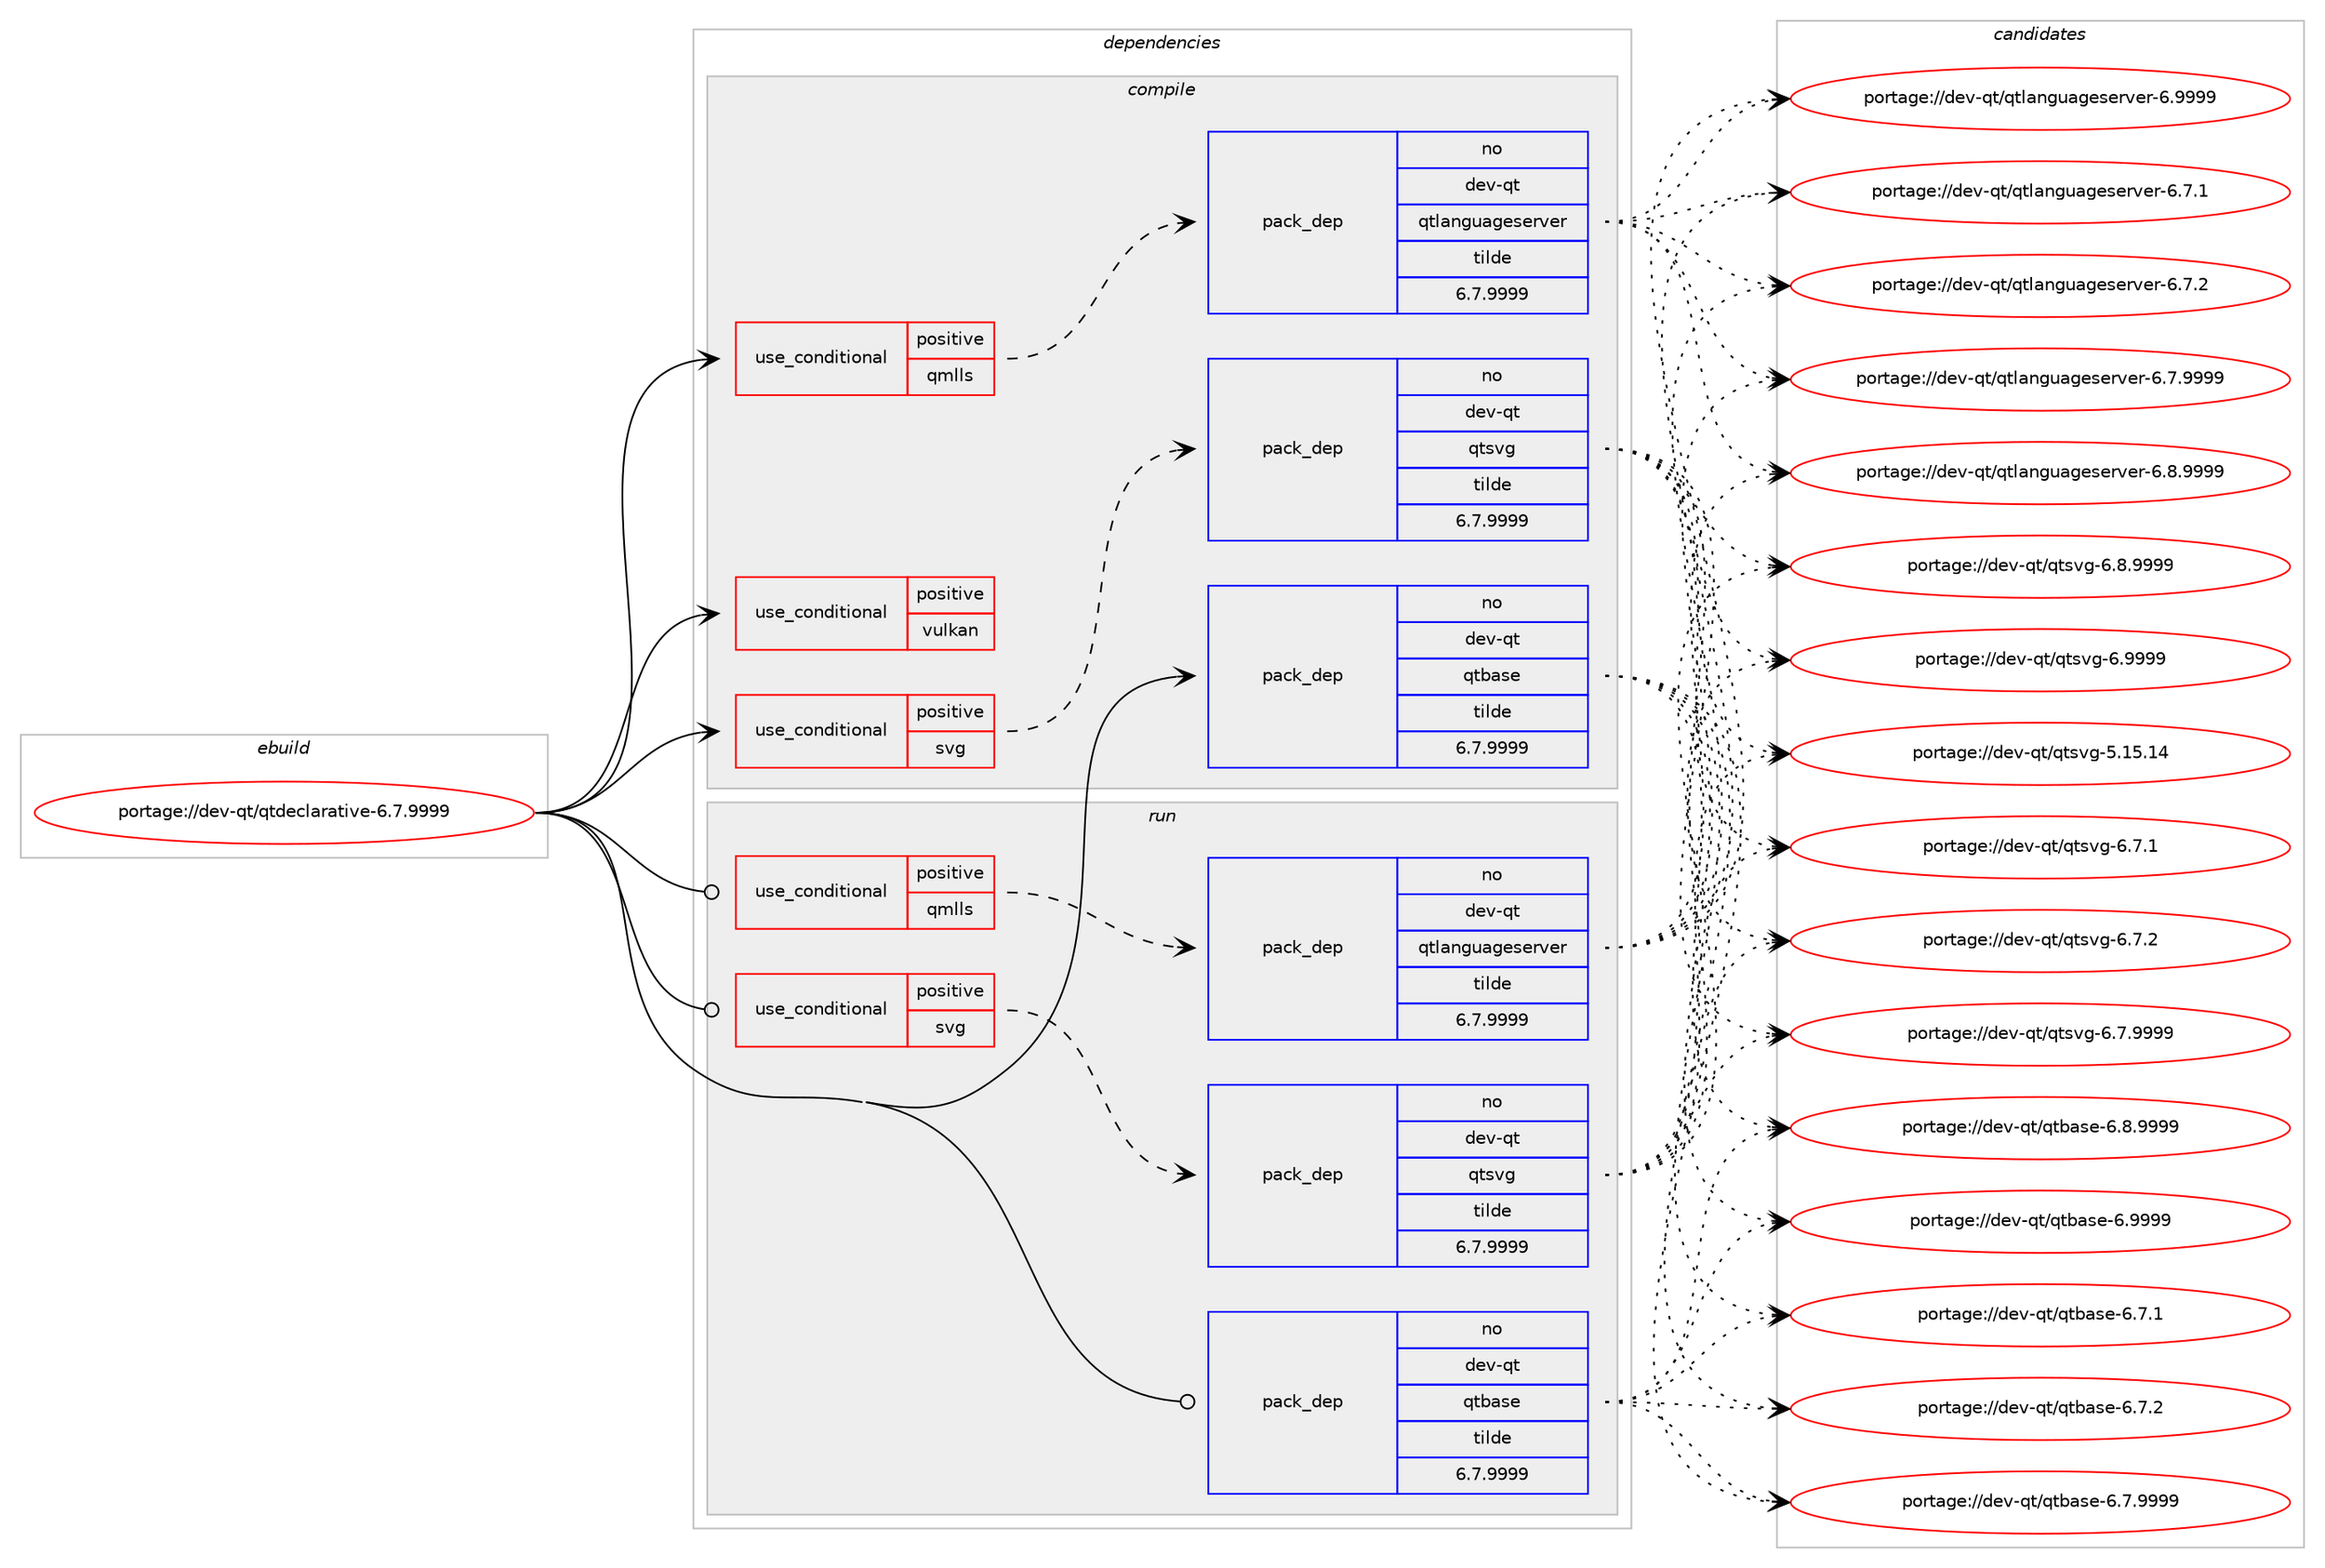 digraph prolog {

# *************
# Graph options
# *************

newrank=true;
concentrate=true;
compound=true;
graph [rankdir=LR,fontname=Helvetica,fontsize=10,ranksep=1.5];#, ranksep=2.5, nodesep=0.2];
edge  [arrowhead=vee];
node  [fontname=Helvetica,fontsize=10];

# **********
# The ebuild
# **********

subgraph cluster_leftcol {
color=gray;
rank=same;
label=<<i>ebuild</i>>;
id [label="portage://dev-qt/qtdeclarative-6.7.9999", color=red, width=4, href="../dev-qt/qtdeclarative-6.7.9999.svg"];
}

# ****************
# The dependencies
# ****************

subgraph cluster_midcol {
color=gray;
label=<<i>dependencies</i>>;
subgraph cluster_compile {
fillcolor="#eeeeee";
style=filled;
label=<<i>compile</i>>;
subgraph cond40737 {
dependency85437 [label=<<TABLE BORDER="0" CELLBORDER="1" CELLSPACING="0" CELLPADDING="4"><TR><TD ROWSPAN="3" CELLPADDING="10">use_conditional</TD></TR><TR><TD>positive</TD></TR><TR><TD>qmlls</TD></TR></TABLE>>, shape=none, color=red];
subgraph pack43460 {
dependency85438 [label=<<TABLE BORDER="0" CELLBORDER="1" CELLSPACING="0" CELLPADDING="4" WIDTH="220"><TR><TD ROWSPAN="6" CELLPADDING="30">pack_dep</TD></TR><TR><TD WIDTH="110">no</TD></TR><TR><TD>dev-qt</TD></TR><TR><TD>qtlanguageserver</TD></TR><TR><TD>tilde</TD></TR><TR><TD>6.7.9999</TD></TR></TABLE>>, shape=none, color=blue];
}
dependency85437:e -> dependency85438:w [weight=20,style="dashed",arrowhead="vee"];
}
id:e -> dependency85437:w [weight=20,style="solid",arrowhead="vee"];
subgraph cond40738 {
dependency85439 [label=<<TABLE BORDER="0" CELLBORDER="1" CELLSPACING="0" CELLPADDING="4"><TR><TD ROWSPAN="3" CELLPADDING="10">use_conditional</TD></TR><TR><TD>positive</TD></TR><TR><TD>svg</TD></TR></TABLE>>, shape=none, color=red];
subgraph pack43461 {
dependency85440 [label=<<TABLE BORDER="0" CELLBORDER="1" CELLSPACING="0" CELLPADDING="4" WIDTH="220"><TR><TD ROWSPAN="6" CELLPADDING="30">pack_dep</TD></TR><TR><TD WIDTH="110">no</TD></TR><TR><TD>dev-qt</TD></TR><TR><TD>qtsvg</TD></TR><TR><TD>tilde</TD></TR><TR><TD>6.7.9999</TD></TR></TABLE>>, shape=none, color=blue];
}
dependency85439:e -> dependency85440:w [weight=20,style="dashed",arrowhead="vee"];
}
id:e -> dependency85439:w [weight=20,style="solid",arrowhead="vee"];
subgraph cond40739 {
dependency85441 [label=<<TABLE BORDER="0" CELLBORDER="1" CELLSPACING="0" CELLPADDING="4"><TR><TD ROWSPAN="3" CELLPADDING="10">use_conditional</TD></TR><TR><TD>positive</TD></TR><TR><TD>vulkan</TD></TR></TABLE>>, shape=none, color=red];
# *** BEGIN UNKNOWN DEPENDENCY TYPE (TODO) ***
# dependency85441 -> package_dependency(portage://dev-qt/qtdeclarative-6.7.9999,install,no,dev-util,vulkan-headers,none,[,,],[],[])
# *** END UNKNOWN DEPENDENCY TYPE (TODO) ***

}
id:e -> dependency85441:w [weight=20,style="solid",arrowhead="vee"];
subgraph pack43462 {
dependency85442 [label=<<TABLE BORDER="0" CELLBORDER="1" CELLSPACING="0" CELLPADDING="4" WIDTH="220"><TR><TD ROWSPAN="6" CELLPADDING="30">pack_dep</TD></TR><TR><TD WIDTH="110">no</TD></TR><TR><TD>dev-qt</TD></TR><TR><TD>qtbase</TD></TR><TR><TD>tilde</TD></TR><TR><TD>6.7.9999</TD></TR></TABLE>>, shape=none, color=blue];
}
id:e -> dependency85442:w [weight=20,style="solid",arrowhead="vee"];
}
subgraph cluster_compileandrun {
fillcolor="#eeeeee";
style=filled;
label=<<i>compile and run</i>>;
}
subgraph cluster_run {
fillcolor="#eeeeee";
style=filled;
label=<<i>run</i>>;
subgraph cond40740 {
dependency85443 [label=<<TABLE BORDER="0" CELLBORDER="1" CELLSPACING="0" CELLPADDING="4"><TR><TD ROWSPAN="3" CELLPADDING="10">use_conditional</TD></TR><TR><TD>positive</TD></TR><TR><TD>qmlls</TD></TR></TABLE>>, shape=none, color=red];
subgraph pack43463 {
dependency85444 [label=<<TABLE BORDER="0" CELLBORDER="1" CELLSPACING="0" CELLPADDING="4" WIDTH="220"><TR><TD ROWSPAN="6" CELLPADDING="30">pack_dep</TD></TR><TR><TD WIDTH="110">no</TD></TR><TR><TD>dev-qt</TD></TR><TR><TD>qtlanguageserver</TD></TR><TR><TD>tilde</TD></TR><TR><TD>6.7.9999</TD></TR></TABLE>>, shape=none, color=blue];
}
dependency85443:e -> dependency85444:w [weight=20,style="dashed",arrowhead="vee"];
}
id:e -> dependency85443:w [weight=20,style="solid",arrowhead="odot"];
subgraph cond40741 {
dependency85445 [label=<<TABLE BORDER="0" CELLBORDER="1" CELLSPACING="0" CELLPADDING="4"><TR><TD ROWSPAN="3" CELLPADDING="10">use_conditional</TD></TR><TR><TD>positive</TD></TR><TR><TD>svg</TD></TR></TABLE>>, shape=none, color=red];
subgraph pack43464 {
dependency85446 [label=<<TABLE BORDER="0" CELLBORDER="1" CELLSPACING="0" CELLPADDING="4" WIDTH="220"><TR><TD ROWSPAN="6" CELLPADDING="30">pack_dep</TD></TR><TR><TD WIDTH="110">no</TD></TR><TR><TD>dev-qt</TD></TR><TR><TD>qtsvg</TD></TR><TR><TD>tilde</TD></TR><TR><TD>6.7.9999</TD></TR></TABLE>>, shape=none, color=blue];
}
dependency85445:e -> dependency85446:w [weight=20,style="dashed",arrowhead="vee"];
}
id:e -> dependency85445:w [weight=20,style="solid",arrowhead="odot"];
subgraph pack43465 {
dependency85447 [label=<<TABLE BORDER="0" CELLBORDER="1" CELLSPACING="0" CELLPADDING="4" WIDTH="220"><TR><TD ROWSPAN="6" CELLPADDING="30">pack_dep</TD></TR><TR><TD WIDTH="110">no</TD></TR><TR><TD>dev-qt</TD></TR><TR><TD>qtbase</TD></TR><TR><TD>tilde</TD></TR><TR><TD>6.7.9999</TD></TR></TABLE>>, shape=none, color=blue];
}
id:e -> dependency85447:w [weight=20,style="solid",arrowhead="odot"];
}
}

# **************
# The candidates
# **************

subgraph cluster_choices {
rank=same;
color=gray;
label=<<i>candidates</i>>;

subgraph choice43460 {
color=black;
nodesep=1;
choice10010111845113116471131161089711010311797103101115101114118101114455446554649 [label="portage://dev-qt/qtlanguageserver-6.7.1", color=red, width=4,href="../dev-qt/qtlanguageserver-6.7.1.svg"];
choice10010111845113116471131161089711010311797103101115101114118101114455446554650 [label="portage://dev-qt/qtlanguageserver-6.7.2", color=red, width=4,href="../dev-qt/qtlanguageserver-6.7.2.svg"];
choice10010111845113116471131161089711010311797103101115101114118101114455446554657575757 [label="portage://dev-qt/qtlanguageserver-6.7.9999", color=red, width=4,href="../dev-qt/qtlanguageserver-6.7.9999.svg"];
choice10010111845113116471131161089711010311797103101115101114118101114455446564657575757 [label="portage://dev-qt/qtlanguageserver-6.8.9999", color=red, width=4,href="../dev-qt/qtlanguageserver-6.8.9999.svg"];
choice1001011184511311647113116108971101031179710310111510111411810111445544657575757 [label="portage://dev-qt/qtlanguageserver-6.9999", color=red, width=4,href="../dev-qt/qtlanguageserver-6.9999.svg"];
dependency85438:e -> choice10010111845113116471131161089711010311797103101115101114118101114455446554649:w [style=dotted,weight="100"];
dependency85438:e -> choice10010111845113116471131161089711010311797103101115101114118101114455446554650:w [style=dotted,weight="100"];
dependency85438:e -> choice10010111845113116471131161089711010311797103101115101114118101114455446554657575757:w [style=dotted,weight="100"];
dependency85438:e -> choice10010111845113116471131161089711010311797103101115101114118101114455446564657575757:w [style=dotted,weight="100"];
dependency85438:e -> choice1001011184511311647113116108971101031179710310111510111411810111445544657575757:w [style=dotted,weight="100"];
}
subgraph choice43461 {
color=black;
nodesep=1;
choice10010111845113116471131161151181034553464953464952 [label="portage://dev-qt/qtsvg-5.15.14", color=red, width=4,href="../dev-qt/qtsvg-5.15.14.svg"];
choice1001011184511311647113116115118103455446554649 [label="portage://dev-qt/qtsvg-6.7.1", color=red, width=4,href="../dev-qt/qtsvg-6.7.1.svg"];
choice1001011184511311647113116115118103455446554650 [label="portage://dev-qt/qtsvg-6.7.2", color=red, width=4,href="../dev-qt/qtsvg-6.7.2.svg"];
choice1001011184511311647113116115118103455446554657575757 [label="portage://dev-qt/qtsvg-6.7.9999", color=red, width=4,href="../dev-qt/qtsvg-6.7.9999.svg"];
choice1001011184511311647113116115118103455446564657575757 [label="portage://dev-qt/qtsvg-6.8.9999", color=red, width=4,href="../dev-qt/qtsvg-6.8.9999.svg"];
choice100101118451131164711311611511810345544657575757 [label="portage://dev-qt/qtsvg-6.9999", color=red, width=4,href="../dev-qt/qtsvg-6.9999.svg"];
dependency85440:e -> choice10010111845113116471131161151181034553464953464952:w [style=dotted,weight="100"];
dependency85440:e -> choice1001011184511311647113116115118103455446554649:w [style=dotted,weight="100"];
dependency85440:e -> choice1001011184511311647113116115118103455446554650:w [style=dotted,weight="100"];
dependency85440:e -> choice1001011184511311647113116115118103455446554657575757:w [style=dotted,weight="100"];
dependency85440:e -> choice1001011184511311647113116115118103455446564657575757:w [style=dotted,weight="100"];
dependency85440:e -> choice100101118451131164711311611511810345544657575757:w [style=dotted,weight="100"];
}
subgraph choice43462 {
color=black;
nodesep=1;
choice10010111845113116471131169897115101455446554649 [label="portage://dev-qt/qtbase-6.7.1", color=red, width=4,href="../dev-qt/qtbase-6.7.1.svg"];
choice10010111845113116471131169897115101455446554650 [label="portage://dev-qt/qtbase-6.7.2", color=red, width=4,href="../dev-qt/qtbase-6.7.2.svg"];
choice10010111845113116471131169897115101455446554657575757 [label="portage://dev-qt/qtbase-6.7.9999", color=red, width=4,href="../dev-qt/qtbase-6.7.9999.svg"];
choice10010111845113116471131169897115101455446564657575757 [label="portage://dev-qt/qtbase-6.8.9999", color=red, width=4,href="../dev-qt/qtbase-6.8.9999.svg"];
choice1001011184511311647113116989711510145544657575757 [label="portage://dev-qt/qtbase-6.9999", color=red, width=4,href="../dev-qt/qtbase-6.9999.svg"];
dependency85442:e -> choice10010111845113116471131169897115101455446554649:w [style=dotted,weight="100"];
dependency85442:e -> choice10010111845113116471131169897115101455446554650:w [style=dotted,weight="100"];
dependency85442:e -> choice10010111845113116471131169897115101455446554657575757:w [style=dotted,weight="100"];
dependency85442:e -> choice10010111845113116471131169897115101455446564657575757:w [style=dotted,weight="100"];
dependency85442:e -> choice1001011184511311647113116989711510145544657575757:w [style=dotted,weight="100"];
}
subgraph choice43463 {
color=black;
nodesep=1;
choice10010111845113116471131161089711010311797103101115101114118101114455446554649 [label="portage://dev-qt/qtlanguageserver-6.7.1", color=red, width=4,href="../dev-qt/qtlanguageserver-6.7.1.svg"];
choice10010111845113116471131161089711010311797103101115101114118101114455446554650 [label="portage://dev-qt/qtlanguageserver-6.7.2", color=red, width=4,href="../dev-qt/qtlanguageserver-6.7.2.svg"];
choice10010111845113116471131161089711010311797103101115101114118101114455446554657575757 [label="portage://dev-qt/qtlanguageserver-6.7.9999", color=red, width=4,href="../dev-qt/qtlanguageserver-6.7.9999.svg"];
choice10010111845113116471131161089711010311797103101115101114118101114455446564657575757 [label="portage://dev-qt/qtlanguageserver-6.8.9999", color=red, width=4,href="../dev-qt/qtlanguageserver-6.8.9999.svg"];
choice1001011184511311647113116108971101031179710310111510111411810111445544657575757 [label="portage://dev-qt/qtlanguageserver-6.9999", color=red, width=4,href="../dev-qt/qtlanguageserver-6.9999.svg"];
dependency85444:e -> choice10010111845113116471131161089711010311797103101115101114118101114455446554649:w [style=dotted,weight="100"];
dependency85444:e -> choice10010111845113116471131161089711010311797103101115101114118101114455446554650:w [style=dotted,weight="100"];
dependency85444:e -> choice10010111845113116471131161089711010311797103101115101114118101114455446554657575757:w [style=dotted,weight="100"];
dependency85444:e -> choice10010111845113116471131161089711010311797103101115101114118101114455446564657575757:w [style=dotted,weight="100"];
dependency85444:e -> choice1001011184511311647113116108971101031179710310111510111411810111445544657575757:w [style=dotted,weight="100"];
}
subgraph choice43464 {
color=black;
nodesep=1;
choice10010111845113116471131161151181034553464953464952 [label="portage://dev-qt/qtsvg-5.15.14", color=red, width=4,href="../dev-qt/qtsvg-5.15.14.svg"];
choice1001011184511311647113116115118103455446554649 [label="portage://dev-qt/qtsvg-6.7.1", color=red, width=4,href="../dev-qt/qtsvg-6.7.1.svg"];
choice1001011184511311647113116115118103455446554650 [label="portage://dev-qt/qtsvg-6.7.2", color=red, width=4,href="../dev-qt/qtsvg-6.7.2.svg"];
choice1001011184511311647113116115118103455446554657575757 [label="portage://dev-qt/qtsvg-6.7.9999", color=red, width=4,href="../dev-qt/qtsvg-6.7.9999.svg"];
choice1001011184511311647113116115118103455446564657575757 [label="portage://dev-qt/qtsvg-6.8.9999", color=red, width=4,href="../dev-qt/qtsvg-6.8.9999.svg"];
choice100101118451131164711311611511810345544657575757 [label="portage://dev-qt/qtsvg-6.9999", color=red, width=4,href="../dev-qt/qtsvg-6.9999.svg"];
dependency85446:e -> choice10010111845113116471131161151181034553464953464952:w [style=dotted,weight="100"];
dependency85446:e -> choice1001011184511311647113116115118103455446554649:w [style=dotted,weight="100"];
dependency85446:e -> choice1001011184511311647113116115118103455446554650:w [style=dotted,weight="100"];
dependency85446:e -> choice1001011184511311647113116115118103455446554657575757:w [style=dotted,weight="100"];
dependency85446:e -> choice1001011184511311647113116115118103455446564657575757:w [style=dotted,weight="100"];
dependency85446:e -> choice100101118451131164711311611511810345544657575757:w [style=dotted,weight="100"];
}
subgraph choice43465 {
color=black;
nodesep=1;
choice10010111845113116471131169897115101455446554649 [label="portage://dev-qt/qtbase-6.7.1", color=red, width=4,href="../dev-qt/qtbase-6.7.1.svg"];
choice10010111845113116471131169897115101455446554650 [label="portage://dev-qt/qtbase-6.7.2", color=red, width=4,href="../dev-qt/qtbase-6.7.2.svg"];
choice10010111845113116471131169897115101455446554657575757 [label="portage://dev-qt/qtbase-6.7.9999", color=red, width=4,href="../dev-qt/qtbase-6.7.9999.svg"];
choice10010111845113116471131169897115101455446564657575757 [label="portage://dev-qt/qtbase-6.8.9999", color=red, width=4,href="../dev-qt/qtbase-6.8.9999.svg"];
choice1001011184511311647113116989711510145544657575757 [label="portage://dev-qt/qtbase-6.9999", color=red, width=4,href="../dev-qt/qtbase-6.9999.svg"];
dependency85447:e -> choice10010111845113116471131169897115101455446554649:w [style=dotted,weight="100"];
dependency85447:e -> choice10010111845113116471131169897115101455446554650:w [style=dotted,weight="100"];
dependency85447:e -> choice10010111845113116471131169897115101455446554657575757:w [style=dotted,weight="100"];
dependency85447:e -> choice10010111845113116471131169897115101455446564657575757:w [style=dotted,weight="100"];
dependency85447:e -> choice1001011184511311647113116989711510145544657575757:w [style=dotted,weight="100"];
}
}

}
